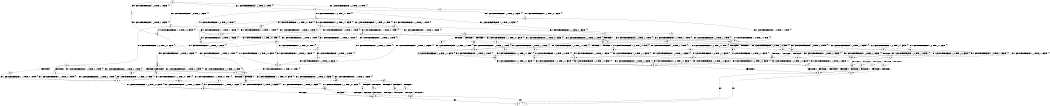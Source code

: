digraph BCG {
size = "7, 10.5";
center = TRUE;
node [shape = circle];
0 [peripheries = 2];
0 -> 1 [label = "EX !0 !ATOMIC_EXCH_BRANCH (1, +0, TRUE, +1, 1, FALSE) !{}"];
0 -> 2 [label = "EX !1 !ATOMIC_EXCH_BRANCH (1, +1, TRUE, +0, 1, TRUE) !{}"];
0 -> 3 [label = "EX !0 !ATOMIC_EXCH_BRANCH (1, +0, TRUE, +1, 1, FALSE) !{}"];
0 -> 4 [label = "EX !1 !ATOMIC_EXCH_BRANCH (1, +1, TRUE, +0, 1, TRUE) !{}"];
1 -> 5 [label = "EX !0 !ATOMIC_EXCH_BRANCH (1, +0, TRUE, +1, 2, FALSE) !{}"];
2 -> 6 [label = "EX !1 !ATOMIC_EXCH_BRANCH (1, +1, TRUE, +0, 1, FALSE) !{}"];
3 -> 5 [label = "EX !0 !ATOMIC_EXCH_BRANCH (1, +0, TRUE, +1, 2, FALSE) !{}"];
3 -> 7 [label = "EX !1 !ATOMIC_EXCH_BRANCH (1, +1, TRUE, +0, 1, TRUE) !{}"];
3 -> 8 [label = "EX !0 !ATOMIC_EXCH_BRANCH (1, +0, TRUE, +1, 2, FALSE) !{}"];
3 -> 9 [label = "EX !1 !ATOMIC_EXCH_BRANCH (1, +1, TRUE, +0, 1, TRUE) !{}"];
4 -> 6 [label = "EX !1 !ATOMIC_EXCH_BRANCH (1, +1, TRUE, +0, 1, FALSE) !{}"];
4 -> 10 [label = "EX !0 !ATOMIC_EXCH_BRANCH (1, +0, TRUE, +1, 1, TRUE) !{}"];
4 -> 11 [label = "EX !1 !ATOMIC_EXCH_BRANCH (1, +1, TRUE, +0, 1, FALSE) !{}"];
4 -> 12 [label = "EX !0 !ATOMIC_EXCH_BRANCH (1, +0, TRUE, +1, 1, TRUE) !{}"];
5 -> 13 [label = "EX !1 !ATOMIC_EXCH_BRANCH (1, +1, TRUE, +0, 1, TRUE) !{}"];
6 -> 14 [label = "EX !0 !ATOMIC_EXCH_BRANCH (1, +0, TRUE, +1, 1, TRUE) !{}"];
7 -> 15 [label = "EX !0 !ATOMIC_EXCH_BRANCH (1, +0, TRUE, +1, 2, TRUE) !{}"];
8 -> 13 [label = "EX !1 !ATOMIC_EXCH_BRANCH (1, +1, TRUE, +0, 1, TRUE) !{}"];
8 -> 16 [label = "TERMINATE !0"];
8 -> 17 [label = "EX !1 !ATOMIC_EXCH_BRANCH (1, +1, TRUE, +0, 1, TRUE) !{}"];
8 -> 18 [label = "TERMINATE !0"];
9 -> 15 [label = "EX !0 !ATOMIC_EXCH_BRANCH (1, +0, TRUE, +1, 2, TRUE) !{}"];
9 -> 19 [label = "EX !1 !ATOMIC_EXCH_BRANCH (1, +1, TRUE, +0, 1, FALSE) !{}"];
9 -> 20 [label = "EX !0 !ATOMIC_EXCH_BRANCH (1, +0, TRUE, +1, 2, TRUE) !{}"];
9 -> 21 [label = "EX !1 !ATOMIC_EXCH_BRANCH (1, +1, TRUE, +0, 1, FALSE) !{}"];
10 -> 22 [label = "EX !0 !ATOMIC_EXCH_BRANCH (1, +0, TRUE, +1, 1, FALSE) !{}"];
11 -> 14 [label = "EX !0 !ATOMIC_EXCH_BRANCH (1, +0, TRUE, +1, 1, TRUE) !{}"];
11 -> 23 [label = "TERMINATE !1"];
11 -> 24 [label = "EX !0 !ATOMIC_EXCH_BRANCH (1, +0, TRUE, +1, 1, TRUE) !{}"];
11 -> 25 [label = "TERMINATE !1"];
12 -> 22 [label = "EX !0 !ATOMIC_EXCH_BRANCH (1, +0, TRUE, +1, 1, FALSE) !{}"];
12 -> 26 [label = "EX !1 !ATOMIC_EXCH_BRANCH (1, +1, TRUE, +0, 1, TRUE) !{}"];
12 -> 27 [label = "EX !0 !ATOMIC_EXCH_BRANCH (1, +0, TRUE, +1, 1, FALSE) !{}"];
12 -> 28 [label = "EX !1 !ATOMIC_EXCH_BRANCH (1, +1, TRUE, +0, 1, TRUE) !{}"];
13 -> 29 [label = "EX !1 !ATOMIC_EXCH_BRANCH (1, +1, TRUE, +0, 1, FALSE) !{}"];
14 -> 30 [label = "EX !0 !ATOMIC_EXCH_BRANCH (1, +0, TRUE, +1, 1, FALSE) !{}"];
15 -> 31 [label = "EX !0 !ATOMIC_EXCH_BRANCH (1, +0, TRUE, +1, 2, FALSE) !{}"];
16 -> 32 [label = "EX !1 !ATOMIC_EXCH_BRANCH (1, +1, TRUE, +0, 1, TRUE) !{}"];
17 -> 29 [label = "EX !1 !ATOMIC_EXCH_BRANCH (1, +1, TRUE, +0, 1, FALSE) !{}"];
17 -> 33 [label = "TERMINATE !0"];
17 -> 34 [label = "EX !1 !ATOMIC_EXCH_BRANCH (1, +1, TRUE, +0, 1, FALSE) !{}"];
17 -> 35 [label = "TERMINATE !0"];
18 -> 32 [label = "EX !1 !ATOMIC_EXCH_BRANCH (1, +1, TRUE, +0, 1, TRUE) !{}"];
18 -> 36 [label = "EX !1 !ATOMIC_EXCH_BRANCH (1, +1, TRUE, +0, 1, TRUE) !{}"];
19 -> 37 [label = "EX !0 !ATOMIC_EXCH_BRANCH (1, +0, TRUE, +1, 2, TRUE) !{}"];
20 -> 31 [label = "EX !0 !ATOMIC_EXCH_BRANCH (1, +0, TRUE, +1, 2, FALSE) !{}"];
20 -> 7 [label = "EX !1 !ATOMIC_EXCH_BRANCH (1, +1, TRUE, +0, 1, TRUE) !{}"];
20 -> 38 [label = "EX !0 !ATOMIC_EXCH_BRANCH (1, +0, TRUE, +1, 2, FALSE) !{}"];
20 -> 9 [label = "EX !1 !ATOMIC_EXCH_BRANCH (1, +1, TRUE, +0, 1, TRUE) !{}"];
21 -> 37 [label = "EX !0 !ATOMIC_EXCH_BRANCH (1, +0, TRUE, +1, 2, TRUE) !{}"];
21 -> 39 [label = "TERMINATE !1"];
21 -> 40 [label = "EX !0 !ATOMIC_EXCH_BRANCH (1, +0, TRUE, +1, 2, TRUE) !{}"];
21 -> 41 [label = "TERMINATE !1"];
22 -> 31 [label = "EX !0 !ATOMIC_EXCH_BRANCH (1, +0, TRUE, +1, 2, FALSE) !{}"];
23 -> 42 [label = "EX !0 !ATOMIC_EXCH_BRANCH (1, +0, TRUE, +1, 1, TRUE) !{}"];
24 -> 30 [label = "EX !0 !ATOMIC_EXCH_BRANCH (1, +0, TRUE, +1, 1, FALSE) !{}"];
24 -> 43 [label = "TERMINATE !1"];
24 -> 44 [label = "EX !0 !ATOMIC_EXCH_BRANCH (1, +0, TRUE, +1, 1, FALSE) !{}"];
24 -> 45 [label = "TERMINATE !1"];
25 -> 42 [label = "EX !0 !ATOMIC_EXCH_BRANCH (1, +0, TRUE, +1, 1, TRUE) !{}"];
25 -> 46 [label = "EX !0 !ATOMIC_EXCH_BRANCH (1, +0, TRUE, +1, 1, TRUE) !{}"];
26 -> 10 [label = "EX !0 !ATOMIC_EXCH_BRANCH (1, +0, TRUE, +1, 1, TRUE) !{}"];
27 -> 31 [label = "EX !0 !ATOMIC_EXCH_BRANCH (1, +0, TRUE, +1, 2, FALSE) !{}"];
27 -> 7 [label = "EX !1 !ATOMIC_EXCH_BRANCH (1, +1, TRUE, +0, 1, TRUE) !{}"];
27 -> 38 [label = "EX !0 !ATOMIC_EXCH_BRANCH (1, +0, TRUE, +1, 2, FALSE) !{}"];
27 -> 9 [label = "EX !1 !ATOMIC_EXCH_BRANCH (1, +1, TRUE, +0, 1, TRUE) !{}"];
28 -> 10 [label = "EX !0 !ATOMIC_EXCH_BRANCH (1, +0, TRUE, +1, 1, TRUE) !{}"];
28 -> 47 [label = "EX !1 !ATOMIC_EXCH_BRANCH (1, +1, TRUE, +0, 1, FALSE) !{}"];
28 -> 12 [label = "EX !0 !ATOMIC_EXCH_BRANCH (1, +0, TRUE, +1, 1, TRUE) !{}"];
28 -> 48 [label = "EX !1 !ATOMIC_EXCH_BRANCH (1, +1, TRUE, +0, 1, FALSE) !{}"];
29 -> 49 [label = "TERMINATE !0"];
30 -> 50 [label = "EX !0 !ATOMIC_EXCH_BRANCH (1, +0, TRUE, +1, 2, FALSE) !{}"];
31 -> 13 [label = "EX !1 !ATOMIC_EXCH_BRANCH (1, +1, TRUE, +0, 1, TRUE) !{}"];
32 -> 51 [label = "EX !1 !ATOMIC_EXCH_BRANCH (1, +1, TRUE, +0, 1, FALSE) !{}"];
33 -> 51 [label = "EX !1 !ATOMIC_EXCH_BRANCH (1, +1, TRUE, +0, 1, FALSE) !{}"];
34 -> 49 [label = "TERMINATE !0"];
34 -> 52 [label = "TERMINATE !1"];
34 -> 53 [label = "TERMINATE !0"];
34 -> 54 [label = "TERMINATE !1"];
35 -> 51 [label = "EX !1 !ATOMIC_EXCH_BRANCH (1, +1, TRUE, +0, 1, FALSE) !{}"];
35 -> 55 [label = "EX !1 !ATOMIC_EXCH_BRANCH (1, +1, TRUE, +0, 1, FALSE) !{}"];
36 -> 51 [label = "EX !1 !ATOMIC_EXCH_BRANCH (1, +1, TRUE, +0, 1, FALSE) !{}"];
36 -> 55 [label = "EX !1 !ATOMIC_EXCH_BRANCH (1, +1, TRUE, +0, 1, FALSE) !{}"];
37 -> 50 [label = "EX !0 !ATOMIC_EXCH_BRANCH (1, +0, TRUE, +1, 2, FALSE) !{}"];
38 -> 13 [label = "EX !1 !ATOMIC_EXCH_BRANCH (1, +1, TRUE, +0, 1, TRUE) !{}"];
38 -> 56 [label = "TERMINATE !0"];
38 -> 17 [label = "EX !1 !ATOMIC_EXCH_BRANCH (1, +1, TRUE, +0, 1, TRUE) !{}"];
38 -> 57 [label = "TERMINATE !0"];
39 -> 58 [label = "EX !0 !ATOMIC_EXCH_BRANCH (1, +0, TRUE, +1, 2, TRUE) !{}"];
40 -> 50 [label = "EX !0 !ATOMIC_EXCH_BRANCH (1, +0, TRUE, +1, 2, FALSE) !{}"];
40 -> 59 [label = "TERMINATE !1"];
40 -> 60 [label = "EX !0 !ATOMIC_EXCH_BRANCH (1, +0, TRUE, +1, 2, FALSE) !{}"];
40 -> 61 [label = "TERMINATE !1"];
41 -> 58 [label = "EX !0 !ATOMIC_EXCH_BRANCH (1, +0, TRUE, +1, 2, TRUE) !{}"];
41 -> 62 [label = "EX !0 !ATOMIC_EXCH_BRANCH (1, +0, TRUE, +1, 2, TRUE) !{}"];
42 -> 63 [label = "EX !0 !ATOMIC_EXCH_BRANCH (1, +0, TRUE, +1, 1, FALSE) !{}"];
43 -> 63 [label = "EX !0 !ATOMIC_EXCH_BRANCH (1, +0, TRUE, +1, 1, FALSE) !{}"];
44 -> 50 [label = "EX !0 !ATOMIC_EXCH_BRANCH (1, +0, TRUE, +1, 2, FALSE) !{}"];
44 -> 59 [label = "TERMINATE !1"];
44 -> 60 [label = "EX !0 !ATOMIC_EXCH_BRANCH (1, +0, TRUE, +1, 2, FALSE) !{}"];
44 -> 61 [label = "TERMINATE !1"];
45 -> 63 [label = "EX !0 !ATOMIC_EXCH_BRANCH (1, +0, TRUE, +1, 1, FALSE) !{}"];
45 -> 64 [label = "EX !0 !ATOMIC_EXCH_BRANCH (1, +0, TRUE, +1, 1, FALSE) !{}"];
46 -> 63 [label = "EX !0 !ATOMIC_EXCH_BRANCH (1, +0, TRUE, +1, 1, FALSE) !{}"];
46 -> 64 [label = "EX !0 !ATOMIC_EXCH_BRANCH (1, +0, TRUE, +1, 1, FALSE) !{}"];
47 -> 14 [label = "EX !0 !ATOMIC_EXCH_BRANCH (1, +0, TRUE, +1, 1, TRUE) !{}"];
48 -> 14 [label = "EX !0 !ATOMIC_EXCH_BRANCH (1, +0, TRUE, +1, 1, TRUE) !{}"];
48 -> 65 [label = "TERMINATE !1"];
48 -> 24 [label = "EX !0 !ATOMIC_EXCH_BRANCH (1, +0, TRUE, +1, 1, TRUE) !{}"];
48 -> 66 [label = "TERMINATE !1"];
49 -> 67 [label = "TERMINATE !1"];
50 -> 68 [label = "TERMINATE !0"];
51 -> 67 [label = "TERMINATE !1"];
52 -> 67 [label = "TERMINATE !0"];
53 -> 67 [label = "TERMINATE !1"];
53 -> 69 [label = "TERMINATE !1"];
54 -> 67 [label = "TERMINATE !0"];
54 -> 69 [label = "TERMINATE !0"];
55 -> 67 [label = "TERMINATE !1"];
55 -> 69 [label = "TERMINATE !1"];
56 -> 32 [label = "EX !1 !ATOMIC_EXCH_BRANCH (1, +1, TRUE, +0, 1, TRUE) !{}"];
57 -> 32 [label = "EX !1 !ATOMIC_EXCH_BRANCH (1, +1, TRUE, +0, 1, TRUE) !{}"];
57 -> 36 [label = "EX !1 !ATOMIC_EXCH_BRANCH (1, +1, TRUE, +0, 1, TRUE) !{}"];
58 -> 70 [label = "EX !0 !ATOMIC_EXCH_BRANCH (1, +0, TRUE, +1, 2, FALSE) !{}"];
59 -> 70 [label = "EX !0 !ATOMIC_EXCH_BRANCH (1, +0, TRUE, +1, 2, FALSE) !{}"];
60 -> 68 [label = "TERMINATE !0"];
60 -> 71 [label = "TERMINATE !1"];
60 -> 72 [label = "TERMINATE !0"];
60 -> 73 [label = "TERMINATE !1"];
61 -> 70 [label = "EX !0 !ATOMIC_EXCH_BRANCH (1, +0, TRUE, +1, 2, FALSE) !{}"];
61 -> 74 [label = "EX !0 !ATOMIC_EXCH_BRANCH (1, +0, TRUE, +1, 2, FALSE) !{}"];
62 -> 70 [label = "EX !0 !ATOMIC_EXCH_BRANCH (1, +0, TRUE, +1, 2, FALSE) !{}"];
62 -> 74 [label = "EX !0 !ATOMIC_EXCH_BRANCH (1, +0, TRUE, +1, 2, FALSE) !{}"];
63 -> 70 [label = "EX !0 !ATOMIC_EXCH_BRANCH (1, +0, TRUE, +1, 2, FALSE) !{}"];
64 -> 70 [label = "EX !0 !ATOMIC_EXCH_BRANCH (1, +0, TRUE, +1, 2, FALSE) !{}"];
64 -> 74 [label = "EX !0 !ATOMIC_EXCH_BRANCH (1, +0, TRUE, +1, 2, FALSE) !{}"];
65 -> 42 [label = "EX !0 !ATOMIC_EXCH_BRANCH (1, +0, TRUE, +1, 1, TRUE) !{}"];
66 -> 42 [label = "EX !0 !ATOMIC_EXCH_BRANCH (1, +0, TRUE, +1, 1, TRUE) !{}"];
66 -> 46 [label = "EX !0 !ATOMIC_EXCH_BRANCH (1, +0, TRUE, +1, 1, TRUE) !{}"];
67 -> 75 [label = "exit"];
68 -> 76 [label = "TERMINATE !1"];
69 -> 77 [label = "exit"];
70 -> 76 [label = "TERMINATE !0"];
71 -> 76 [label = "TERMINATE !0"];
72 -> 76 [label = "TERMINATE !1"];
72 -> 78 [label = "TERMINATE !1"];
73 -> 76 [label = "TERMINATE !0"];
73 -> 78 [label = "TERMINATE !0"];
74 -> 76 [label = "TERMINATE !0"];
74 -> 78 [label = "TERMINATE !0"];
76 -> 75 [label = "exit"];
78 -> 77 [label = "exit"];
}
